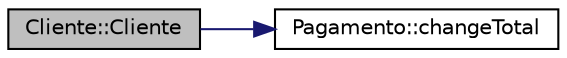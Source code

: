 digraph "Cliente::Cliente"
{
  edge [fontname="Helvetica",fontsize="10",labelfontname="Helvetica",labelfontsize="10"];
  node [fontname="Helvetica",fontsize="10",shape=record];
  rankdir="LR";
  Node0 [label="Cliente::Cliente",height=0.2,width=0.4,color="black", fillcolor="grey75", style="filled", fontcolor="black"];
  Node0 -> Node1 [color="midnightblue",fontsize="10",style="solid",fontname="Helvetica"];
  Node1 [label="Pagamento::changeTotal",height=0.2,width=0.4,color="black", fillcolor="white", style="filled",URL="$class_pagamento.html#a089bdcd4ccb0f450cd200a7eb0568964",tooltip="função que calcula o valor total a pagar "];
}
